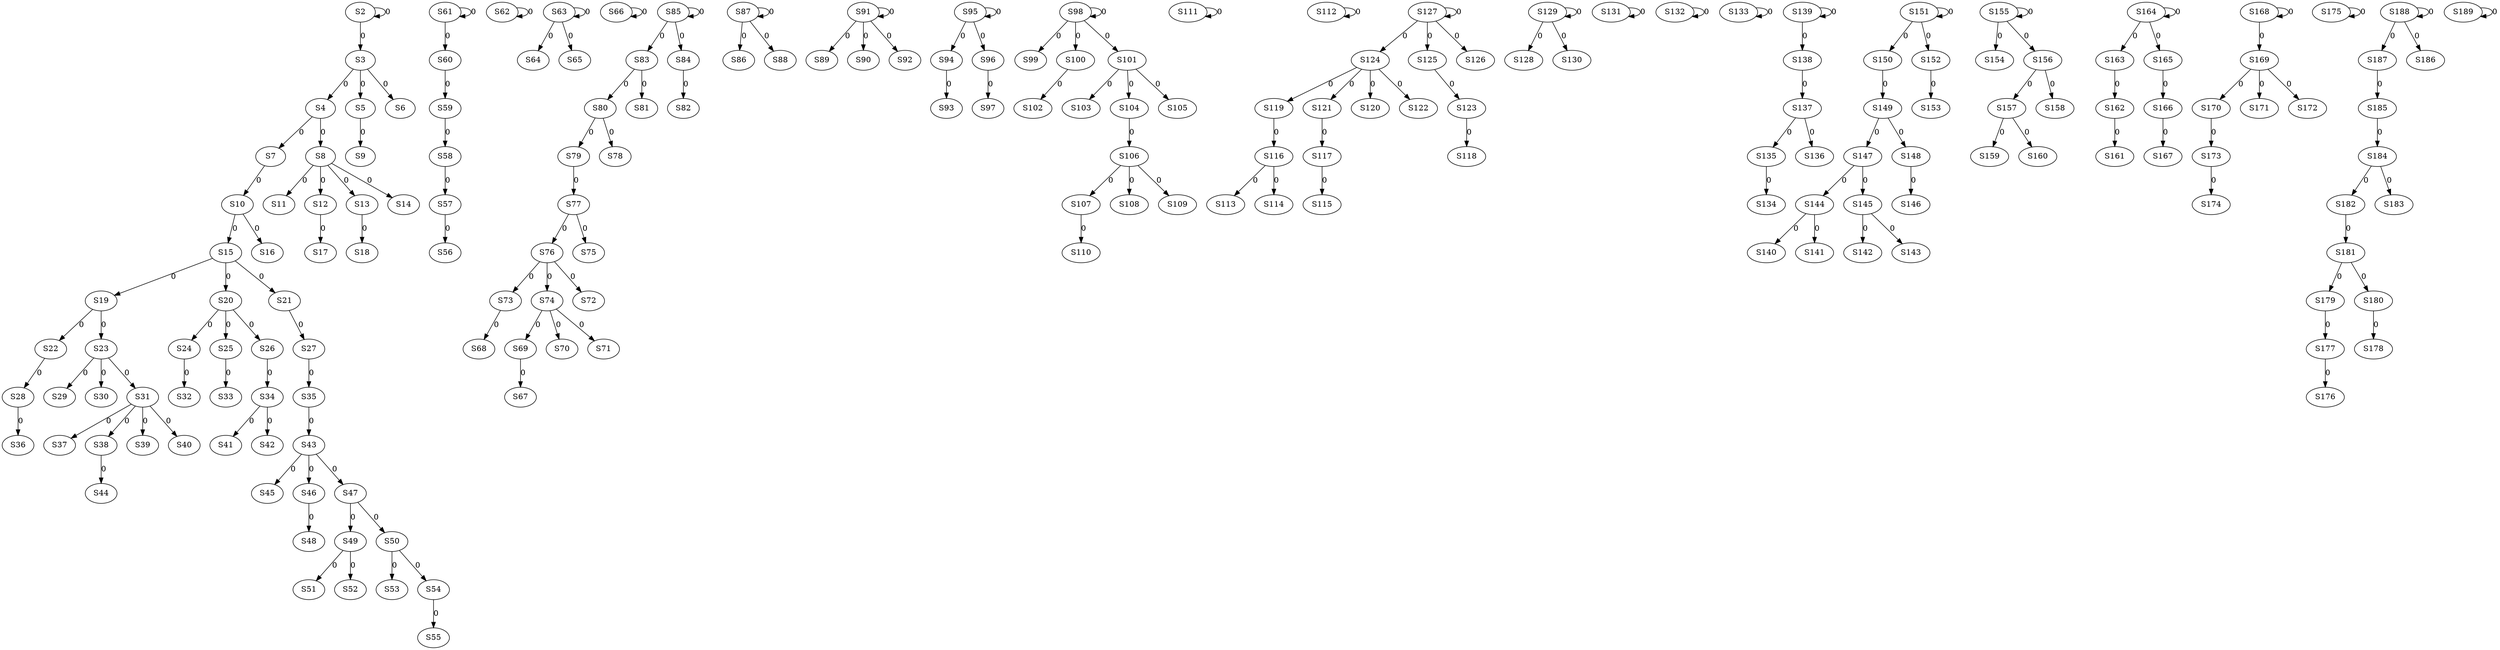 strict digraph {
	S2 -> S2 [ label = 0 ];
	S2 -> S3 [ label = 0 ];
	S3 -> S4 [ label = 0 ];
	S3 -> S5 [ label = 0 ];
	S3 -> S6 [ label = 0 ];
	S4 -> S7 [ label = 0 ];
	S4 -> S8 [ label = 0 ];
	S5 -> S9 [ label = 0 ];
	S7 -> S10 [ label = 0 ];
	S8 -> S11 [ label = 0 ];
	S8 -> S12 [ label = 0 ];
	S8 -> S13 [ label = 0 ];
	S8 -> S14 [ label = 0 ];
	S10 -> S15 [ label = 0 ];
	S10 -> S16 [ label = 0 ];
	S12 -> S17 [ label = 0 ];
	S13 -> S18 [ label = 0 ];
	S15 -> S19 [ label = 0 ];
	S15 -> S20 [ label = 0 ];
	S15 -> S21 [ label = 0 ];
	S19 -> S22 [ label = 0 ];
	S19 -> S23 [ label = 0 ];
	S20 -> S24 [ label = 0 ];
	S20 -> S25 [ label = 0 ];
	S20 -> S26 [ label = 0 ];
	S21 -> S27 [ label = 0 ];
	S22 -> S28 [ label = 0 ];
	S23 -> S29 [ label = 0 ];
	S23 -> S30 [ label = 0 ];
	S23 -> S31 [ label = 0 ];
	S24 -> S32 [ label = 0 ];
	S25 -> S33 [ label = 0 ];
	S26 -> S34 [ label = 0 ];
	S27 -> S35 [ label = 0 ];
	S28 -> S36 [ label = 0 ];
	S31 -> S37 [ label = 0 ];
	S31 -> S38 [ label = 0 ];
	S31 -> S39 [ label = 0 ];
	S31 -> S40 [ label = 0 ];
	S34 -> S41 [ label = 0 ];
	S34 -> S42 [ label = 0 ];
	S35 -> S43 [ label = 0 ];
	S38 -> S44 [ label = 0 ];
	S43 -> S45 [ label = 0 ];
	S43 -> S46 [ label = 0 ];
	S43 -> S47 [ label = 0 ];
	S46 -> S48 [ label = 0 ];
	S47 -> S49 [ label = 0 ];
	S47 -> S50 [ label = 0 ];
	S49 -> S51 [ label = 0 ];
	S49 -> S52 [ label = 0 ];
	S50 -> S53 [ label = 0 ];
	S50 -> S54 [ label = 0 ];
	S54 -> S55 [ label = 0 ];
	S57 -> S56 [ label = 0 ];
	S58 -> S57 [ label = 0 ];
	S59 -> S58 [ label = 0 ];
	S60 -> S59 [ label = 0 ];
	S61 -> S60 [ label = 0 ];
	S61 -> S61 [ label = 0 ];
	S62 -> S62 [ label = 0 ];
	S63 -> S63 [ label = 0 ];
	S63 -> S64 [ label = 0 ];
	S63 -> S65 [ label = 0 ];
	S66 -> S66 [ label = 0 ];
	S69 -> S67 [ label = 0 ];
	S73 -> S68 [ label = 0 ];
	S74 -> S69 [ label = 0 ];
	S74 -> S70 [ label = 0 ];
	S74 -> S71 [ label = 0 ];
	S76 -> S72 [ label = 0 ];
	S76 -> S73 [ label = 0 ];
	S76 -> S74 [ label = 0 ];
	S77 -> S75 [ label = 0 ];
	S77 -> S76 [ label = 0 ];
	S79 -> S77 [ label = 0 ];
	S80 -> S78 [ label = 0 ];
	S80 -> S79 [ label = 0 ];
	S83 -> S80 [ label = 0 ];
	S83 -> S81 [ label = 0 ];
	S84 -> S82 [ label = 0 ];
	S85 -> S83 [ label = 0 ];
	S85 -> S84 [ label = 0 ];
	S85 -> S85 [ label = 0 ];
	S87 -> S86 [ label = 0 ];
	S87 -> S87 [ label = 0 ];
	S87 -> S88 [ label = 0 ];
	S91 -> S89 [ label = 0 ];
	S91 -> S90 [ label = 0 ];
	S91 -> S91 [ label = 0 ];
	S91 -> S92 [ label = 0 ];
	S94 -> S93 [ label = 0 ];
	S95 -> S94 [ label = 0 ];
	S95 -> S95 [ label = 0 ];
	S95 -> S96 [ label = 0 ];
	S96 -> S97 [ label = 0 ];
	S98 -> S98 [ label = 0 ];
	S98 -> S99 [ label = 0 ];
	S98 -> S100 [ label = 0 ];
	S98 -> S101 [ label = 0 ];
	S100 -> S102 [ label = 0 ];
	S101 -> S103 [ label = 0 ];
	S101 -> S104 [ label = 0 ];
	S101 -> S105 [ label = 0 ];
	S104 -> S106 [ label = 0 ];
	S106 -> S107 [ label = 0 ];
	S106 -> S108 [ label = 0 ];
	S106 -> S109 [ label = 0 ];
	S107 -> S110 [ label = 0 ];
	S111 -> S111 [ label = 0 ];
	S112 -> S112 [ label = 0 ];
	S116 -> S113 [ label = 0 ];
	S116 -> S114 [ label = 0 ];
	S117 -> S115 [ label = 0 ];
	S119 -> S116 [ label = 0 ];
	S121 -> S117 [ label = 0 ];
	S123 -> S118 [ label = 0 ];
	S124 -> S119 [ label = 0 ];
	S124 -> S120 [ label = 0 ];
	S124 -> S121 [ label = 0 ];
	S124 -> S122 [ label = 0 ];
	S125 -> S123 [ label = 0 ];
	S127 -> S124 [ label = 0 ];
	S127 -> S125 [ label = 0 ];
	S127 -> S126 [ label = 0 ];
	S127 -> S127 [ label = 0 ];
	S129 -> S128 [ label = 0 ];
	S129 -> S129 [ label = 0 ];
	S129 -> S130 [ label = 0 ];
	S131 -> S131 [ label = 0 ];
	S132 -> S132 [ label = 0 ];
	S133 -> S133 [ label = 0 ];
	S135 -> S134 [ label = 0 ];
	S137 -> S135 [ label = 0 ];
	S137 -> S136 [ label = 0 ];
	S138 -> S137 [ label = 0 ];
	S139 -> S138 [ label = 0 ];
	S139 -> S139 [ label = 0 ];
	S144 -> S140 [ label = 0 ];
	S144 -> S141 [ label = 0 ];
	S145 -> S142 [ label = 0 ];
	S145 -> S143 [ label = 0 ];
	S147 -> S144 [ label = 0 ];
	S147 -> S145 [ label = 0 ];
	S148 -> S146 [ label = 0 ];
	S149 -> S147 [ label = 0 ];
	S149 -> S148 [ label = 0 ];
	S150 -> S149 [ label = 0 ];
	S151 -> S150 [ label = 0 ];
	S151 -> S151 [ label = 0 ];
	S151 -> S152 [ label = 0 ];
	S152 -> S153 [ label = 0 ];
	S155 -> S154 [ label = 0 ];
	S155 -> S155 [ label = 0 ];
	S155 -> S156 [ label = 0 ];
	S156 -> S157 [ label = 0 ];
	S156 -> S158 [ label = 0 ];
	S157 -> S159 [ label = 0 ];
	S157 -> S160 [ label = 0 ];
	S162 -> S161 [ label = 0 ];
	S163 -> S162 [ label = 0 ];
	S164 -> S163 [ label = 0 ];
	S164 -> S164 [ label = 0 ];
	S164 -> S165 [ label = 0 ];
	S165 -> S166 [ label = 0 ];
	S166 -> S167 [ label = 0 ];
	S168 -> S168 [ label = 0 ];
	S168 -> S169 [ label = 0 ];
	S169 -> S170 [ label = 0 ];
	S169 -> S171 [ label = 0 ];
	S169 -> S172 [ label = 0 ];
	S170 -> S173 [ label = 0 ];
	S173 -> S174 [ label = 0 ];
	S175 -> S175 [ label = 0 ];
	S177 -> S176 [ label = 0 ];
	S179 -> S177 [ label = 0 ];
	S180 -> S178 [ label = 0 ];
	S181 -> S179 [ label = 0 ];
	S181 -> S180 [ label = 0 ];
	S182 -> S181 [ label = 0 ];
	S184 -> S182 [ label = 0 ];
	S184 -> S183 [ label = 0 ];
	S185 -> S184 [ label = 0 ];
	S187 -> S185 [ label = 0 ];
	S188 -> S186 [ label = 0 ];
	S188 -> S187 [ label = 0 ];
	S188 -> S188 [ label = 0 ];
	S189 -> S189 [ label = 0 ];
}